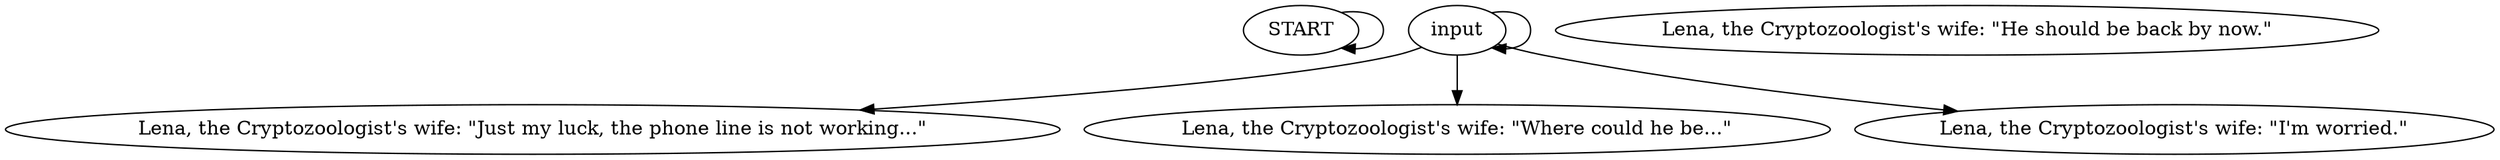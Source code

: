 # WHIRLING / LENA DAY 2 BARKS
# Lena's barks for when it's Day 2 or later and the player hasn't gotten the TASK.get_morell_back_to_lena
# ==================================================
digraph G {
	  0 [label="START"];
	  1 [label="input"];
	  2 [label="Lena, the Cryptozoologist's wife: \"Just my luck, the phone line is not working...\""];
	  3 [label="Lena, the Cryptozoologist's wife: \"Where could he be...\""];
	  4 [label="Lena, the Cryptozoologist's wife: \"I'm worried.\""];
	  5 [label="Lena, the Cryptozoologist's wife: \"He should be back by now.\""];
	  0 -> 0
	  1 -> 1
	  1 -> 2
	  1 -> 3
	  1 -> 4
}


